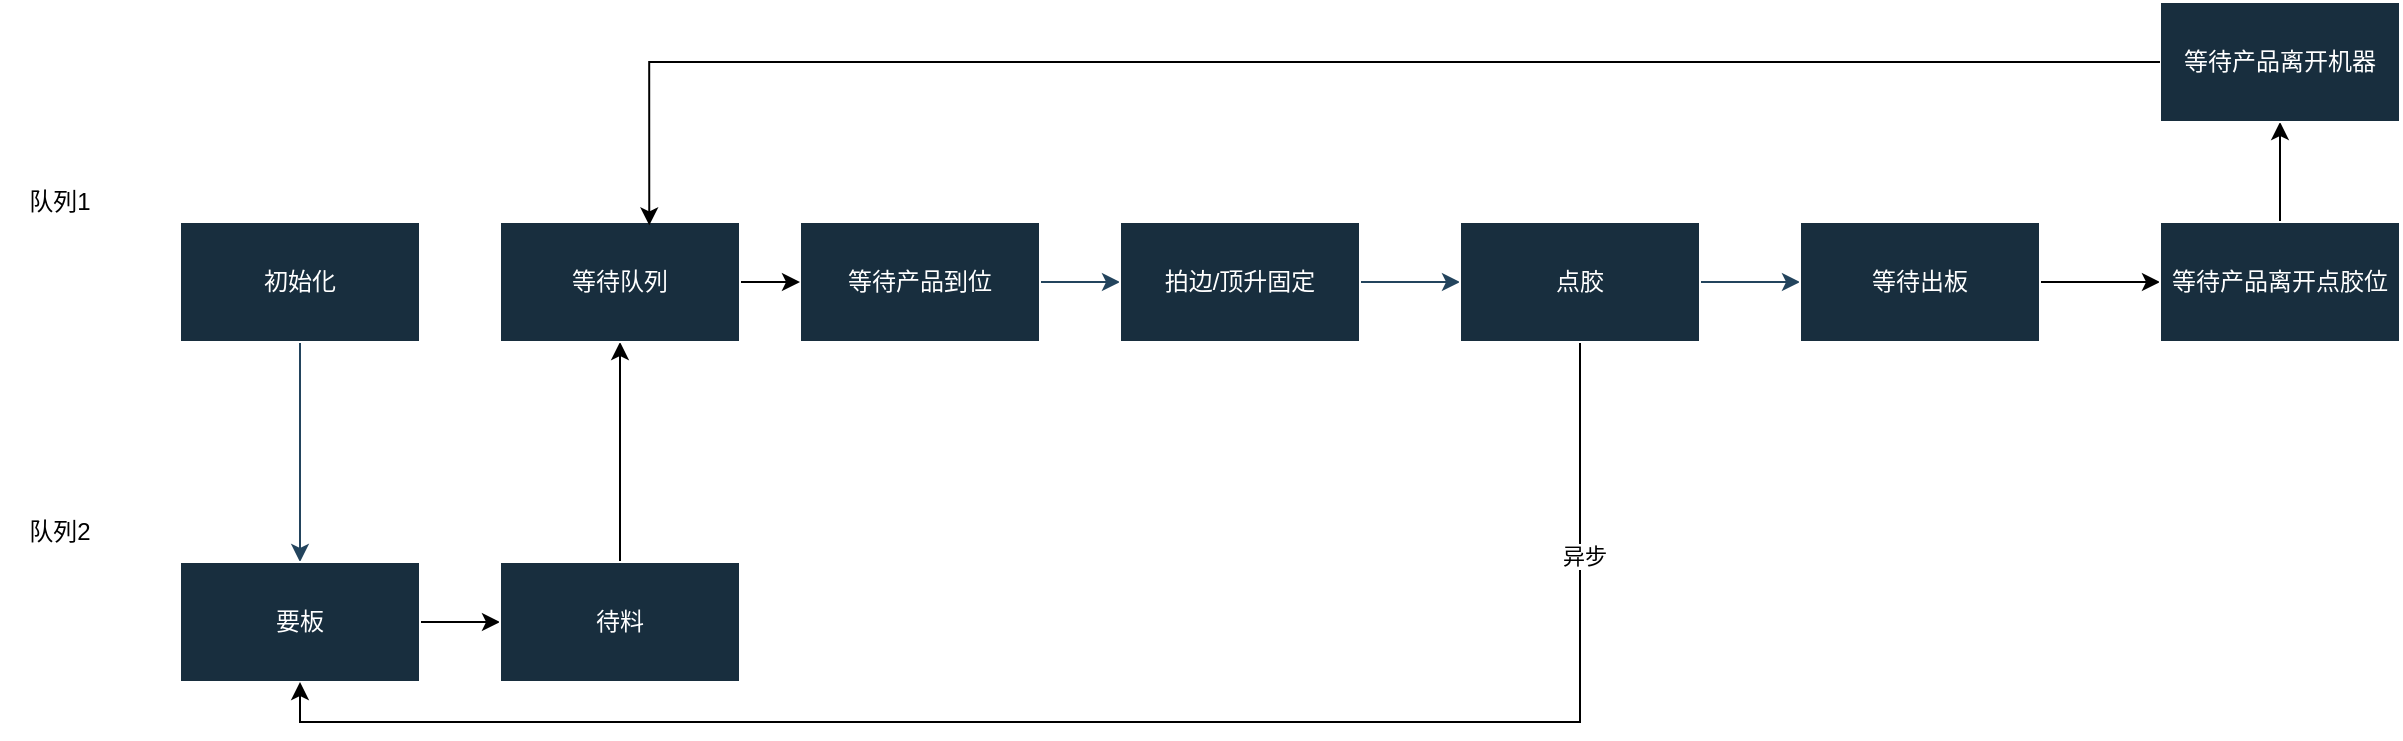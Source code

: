<mxfile version="24.7.16">
  <diagram name="第 1 页" id="kh4DfT1erog1JAnhz-PP">
    <mxGraphModel dx="1238" dy="479" grid="1" gridSize="10" guides="1" tooltips="1" connect="1" arrows="1" fold="1" page="1" pageScale="1" pageWidth="827" pageHeight="1169" math="0" shadow="0">
      <root>
        <mxCell id="0" />
        <mxCell id="1" parent="0" />
        <mxCell id="M8eEYuCn61d4ZEwFcFjv-2" value="" style="edgeStyle=orthogonalEdgeStyle;rounded=0;orthogonalLoop=1;jettySize=auto;html=1;strokeColor=#23445D;" parent="1" source="2jMfb3A7zRG2xOkepGvH-2" target="M8eEYuCn61d4ZEwFcFjv-1" edge="1">
          <mxGeometry relative="1" as="geometry" />
        </mxCell>
        <mxCell id="2jMfb3A7zRG2xOkepGvH-2" value="初始化" style="whiteSpace=wrap;html=1;labelBackgroundColor=none;fillColor=#182E3E;strokeColor=#FFFFFF;fontColor=#FFFFFF;" parent="1" vertex="1">
          <mxGeometry x="330" y="130" width="120" height="60" as="geometry" />
        </mxCell>
        <mxCell id="bgK-SnqpJMSMS5eUhuic-2" value="" style="edgeStyle=orthogonalEdgeStyle;rounded=0;orthogonalLoop=1;jettySize=auto;html=1;entryX=0;entryY=0.5;entryDx=0;entryDy=0;" parent="1" target="bgK-SnqpJMSMS5eUhuic-1" edge="1">
          <mxGeometry relative="1" as="geometry">
            <mxPoint x="331" y="330" as="sourcePoint" />
            <mxPoint x="391" y="330" as="targetPoint" />
            <Array as="points">
              <mxPoint x="331" y="331" />
              <mxPoint x="436" y="331" />
              <mxPoint x="436" y="330" />
            </Array>
          </mxGeometry>
        </mxCell>
        <mxCell id="M8eEYuCn61d4ZEwFcFjv-1" value="要板" style="whiteSpace=wrap;html=1;fillColor=#182E3E;strokeColor=#FFFFFF;fontColor=#FFFFFF;labelBackgroundColor=none;" parent="1" vertex="1">
          <mxGeometry x="330" y="300" width="120" height="60" as="geometry" />
        </mxCell>
        <mxCell id="M8eEYuCn61d4ZEwFcFjv-21" value="" style="edgeStyle=orthogonalEdgeStyle;rounded=0;orthogonalLoop=1;jettySize=auto;html=1;strokeColor=#23445D;" parent="1" source="M8eEYuCn61d4ZEwFcFjv-11" target="M8eEYuCn61d4ZEwFcFjv-20" edge="1">
          <mxGeometry relative="1" as="geometry" />
        </mxCell>
        <mxCell id="M8eEYuCn61d4ZEwFcFjv-11" value="等待产品到位" style="whiteSpace=wrap;html=1;fillColor=#182E3E;strokeColor=#FFFFFF;fontColor=#FFFFFF;labelBackgroundColor=none;" parent="1" vertex="1">
          <mxGeometry x="640" y="130" width="120" height="60" as="geometry" />
        </mxCell>
        <mxCell id="M8eEYuCn61d4ZEwFcFjv-23" value="" style="edgeStyle=orthogonalEdgeStyle;rounded=0;orthogonalLoop=1;jettySize=auto;html=1;strokeColor=#23445D;" parent="1" source="M8eEYuCn61d4ZEwFcFjv-20" target="M8eEYuCn61d4ZEwFcFjv-22" edge="1">
          <mxGeometry relative="1" as="geometry" />
        </mxCell>
        <mxCell id="M8eEYuCn61d4ZEwFcFjv-20" value="拍边/顶升固定" style="whiteSpace=wrap;html=1;fillColor=#182E3E;strokeColor=#FFFFFF;fontColor=#FFFFFF;labelBackgroundColor=none;" parent="1" vertex="1">
          <mxGeometry x="800" y="130" width="120" height="60" as="geometry" />
        </mxCell>
        <mxCell id="M8eEYuCn61d4ZEwFcFjv-25" value="" style="edgeStyle=orthogonalEdgeStyle;rounded=0;orthogonalLoop=1;jettySize=auto;html=1;strokeColor=#23445D;" parent="1" source="M8eEYuCn61d4ZEwFcFjv-22" target="M8eEYuCn61d4ZEwFcFjv-24" edge="1">
          <mxGeometry relative="1" as="geometry" />
        </mxCell>
        <mxCell id="YFn9wd9l34rtt5gMmxf--9" style="edgeStyle=orthogonalEdgeStyle;rounded=0;orthogonalLoop=1;jettySize=auto;html=1;entryX=0.5;entryY=1;entryDx=0;entryDy=0;" parent="1" source="M8eEYuCn61d4ZEwFcFjv-22" target="M8eEYuCn61d4ZEwFcFjv-1" edge="1">
          <mxGeometry relative="1" as="geometry">
            <Array as="points">
              <mxPoint x="1030" y="380" />
              <mxPoint x="390" y="380" />
            </Array>
          </mxGeometry>
        </mxCell>
        <mxCell id="YFn9wd9l34rtt5gMmxf--10" value="异步" style="edgeLabel;html=1;align=center;verticalAlign=middle;resizable=0;points=[];" parent="YFn9wd9l34rtt5gMmxf--9" vertex="1" connectable="0">
          <mxGeometry x="-0.75" y="2" relative="1" as="geometry">
            <mxPoint as="offset" />
          </mxGeometry>
        </mxCell>
        <mxCell id="M8eEYuCn61d4ZEwFcFjv-22" value="点胶" style="whiteSpace=wrap;html=1;fillColor=#182E3E;strokeColor=#FFFFFF;fontColor=#FFFFFF;labelBackgroundColor=none;" parent="1" vertex="1">
          <mxGeometry x="970" y="130" width="120" height="60" as="geometry" />
        </mxCell>
        <mxCell id="bgK-SnqpJMSMS5eUhuic-5" value="" style="edgeStyle=orthogonalEdgeStyle;rounded=0;orthogonalLoop=1;jettySize=auto;html=1;" parent="1" source="M8eEYuCn61d4ZEwFcFjv-24" target="bgK-SnqpJMSMS5eUhuic-4" edge="1">
          <mxGeometry relative="1" as="geometry" />
        </mxCell>
        <mxCell id="M8eEYuCn61d4ZEwFcFjv-24" value="等待出板" style="whiteSpace=wrap;html=1;fillColor=#182E3E;strokeColor=#FFFFFF;fontColor=#FFFFFF;labelBackgroundColor=none;" parent="1" vertex="1">
          <mxGeometry x="1140" y="130" width="120" height="60" as="geometry" />
        </mxCell>
        <mxCell id="YFn9wd9l34rtt5gMmxf--7" style="edgeStyle=orthogonalEdgeStyle;rounded=0;orthogonalLoop=1;jettySize=auto;html=1;entryX=0.5;entryY=1;entryDx=0;entryDy=0;" parent="1" source="bgK-SnqpJMSMS5eUhuic-1" target="bgK-SnqpJMSMS5eUhuic-22" edge="1">
          <mxGeometry relative="1" as="geometry" />
        </mxCell>
        <mxCell id="bgK-SnqpJMSMS5eUhuic-1" value="待料" style="whiteSpace=wrap;html=1;fillColor=#182E3E;strokeColor=#FFFFFF;fontColor=#FFFFFF;labelBackgroundColor=none;" parent="1" vertex="1">
          <mxGeometry x="490" y="300" width="120" height="60" as="geometry" />
        </mxCell>
        <mxCell id="bgK-SnqpJMSMS5eUhuic-7" value="" style="edgeStyle=orthogonalEdgeStyle;rounded=0;orthogonalLoop=1;jettySize=auto;html=1;" parent="1" source="bgK-SnqpJMSMS5eUhuic-4" target="bgK-SnqpJMSMS5eUhuic-6" edge="1">
          <mxGeometry relative="1" as="geometry" />
        </mxCell>
        <mxCell id="bgK-SnqpJMSMS5eUhuic-4" value="等待产品离开点胶位" style="whiteSpace=wrap;html=1;fillColor=#182E3E;strokeColor=#FFFFFF;fontColor=#FFFFFF;labelBackgroundColor=none;" parent="1" vertex="1">
          <mxGeometry x="1320" y="130" width="120" height="60" as="geometry" />
        </mxCell>
        <mxCell id="bgK-SnqpJMSMS5eUhuic-6" value="等待产品离开机器" style="whiteSpace=wrap;html=1;fillColor=#182E3E;strokeColor=#FFFFFF;fontColor=#FFFFFF;labelBackgroundColor=none;" parent="1" vertex="1">
          <mxGeometry x="1320" y="20" width="120" height="60" as="geometry" />
        </mxCell>
        <mxCell id="YFn9wd9l34rtt5gMmxf--1" style="edgeStyle=orthogonalEdgeStyle;rounded=0;orthogonalLoop=1;jettySize=auto;html=1;exitX=1;exitY=0.5;exitDx=0;exitDy=0;entryX=0;entryY=0.5;entryDx=0;entryDy=0;" parent="1" source="bgK-SnqpJMSMS5eUhuic-22" target="M8eEYuCn61d4ZEwFcFjv-11" edge="1">
          <mxGeometry relative="1" as="geometry" />
        </mxCell>
        <mxCell id="bgK-SnqpJMSMS5eUhuic-22" value="等待队列" style="whiteSpace=wrap;html=1;fillColor=#182E3E;strokeColor=#FFFFFF;fontColor=#FFFFFF;labelBackgroundColor=none;" parent="1" vertex="1">
          <mxGeometry x="490" y="130" width="120" height="60" as="geometry" />
        </mxCell>
        <mxCell id="YFn9wd9l34rtt5gMmxf--4" value="队列1" style="text;strokeColor=none;align=center;fillColor=none;html=1;verticalAlign=middle;whiteSpace=wrap;rounded=0;" parent="1" vertex="1">
          <mxGeometry x="240" y="105" width="60" height="30" as="geometry" />
        </mxCell>
        <mxCell id="YFn9wd9l34rtt5gMmxf--5" value="队列2" style="text;strokeColor=none;align=center;fillColor=none;html=1;verticalAlign=middle;whiteSpace=wrap;rounded=0;" parent="1" vertex="1">
          <mxGeometry x="240" y="270" width="60" height="30" as="geometry" />
        </mxCell>
        <mxCell id="YFn9wd9l34rtt5gMmxf--6" style="edgeStyle=orthogonalEdgeStyle;rounded=0;orthogonalLoop=1;jettySize=auto;html=1;exitX=0;exitY=0.5;exitDx=0;exitDy=0;entryX=0.622;entryY=0.028;entryDx=0;entryDy=0;entryPerimeter=0;" parent="1" source="bgK-SnqpJMSMS5eUhuic-6" target="bgK-SnqpJMSMS5eUhuic-22" edge="1">
          <mxGeometry relative="1" as="geometry" />
        </mxCell>
      </root>
    </mxGraphModel>
  </diagram>
</mxfile>
